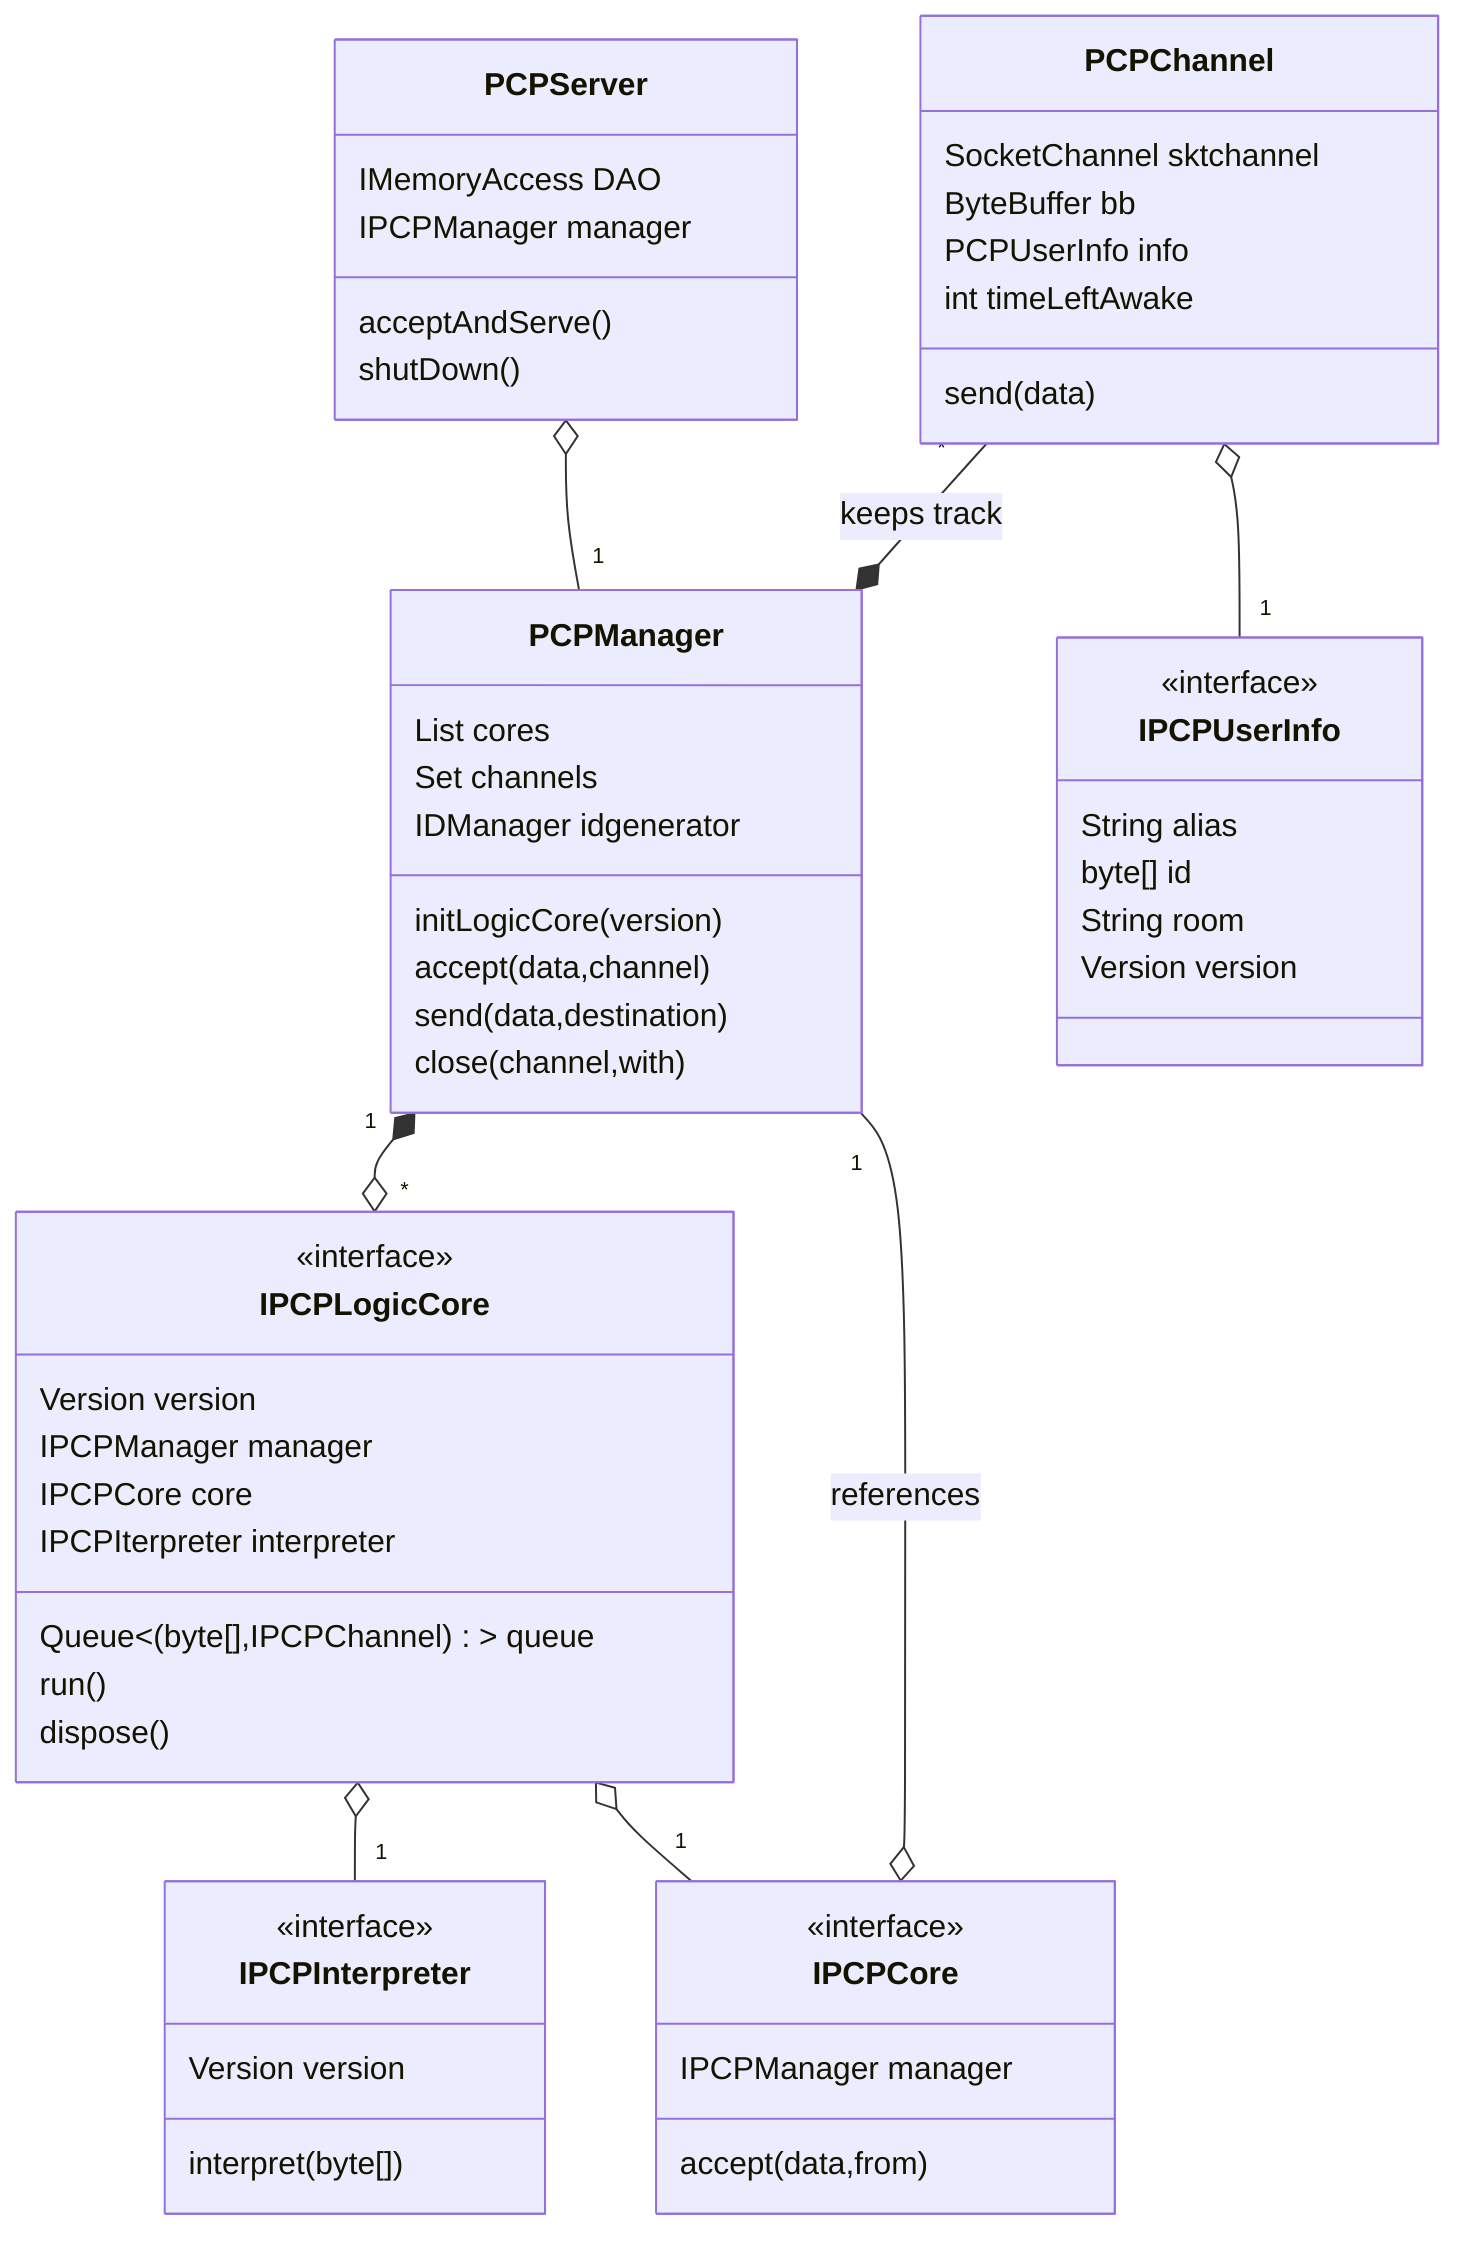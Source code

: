classDiagram
  
PCPServer o-- "1" PCPManager

PCPChannel "*" --* PCPManager : keeps track
PCPChannel o-- "1" IPCPUserInfo

PCPManager "1" *--o "*" IPCPLogicCore

IPCPLogicCore o-- "1" IPCPInterpreter
IPCPLogicCore o-- "1" IPCPCore
IPCPCore o-- "1" PCPManager : references




class PCPServer {
  IMemoryAccess DAO
  IPCPManager manager

  acceptAndServe()
  shutDown()

}

class PCPManager {
  List<IPCPLogicCore> cores
  Set<IPCPChannel> channels
  IDManager<byte[]> idgenerator
  
  initLogicCore(version)

  accept(data,channel)

  send(data,destination)
  close(channel,with)
}

class PCPChannel {
  SocketChannel sktchannel
  ByteBuffer bb
  PCPUserInfo info
  int timeLeftAwake

  send(data)

}

class IPCPUserInfo{
<<interface>>
  String alias
  byte[] id
  String room
  Version version
}

class IPCPLogicCore{
<<interface>>
Version version
IPCPManager manager
IPCPCore core
IPCPIterpreter interpreter
Queue<(byte[],IPCPChannel)> queue

run()
dispose()

}

class IPCPInterpreter{
  <<interface>>
  Version version
  interpret(byte[])
}

class IPCPCore{
  <<interface>>
  IPCPManager manager
  accept(data,from)
}